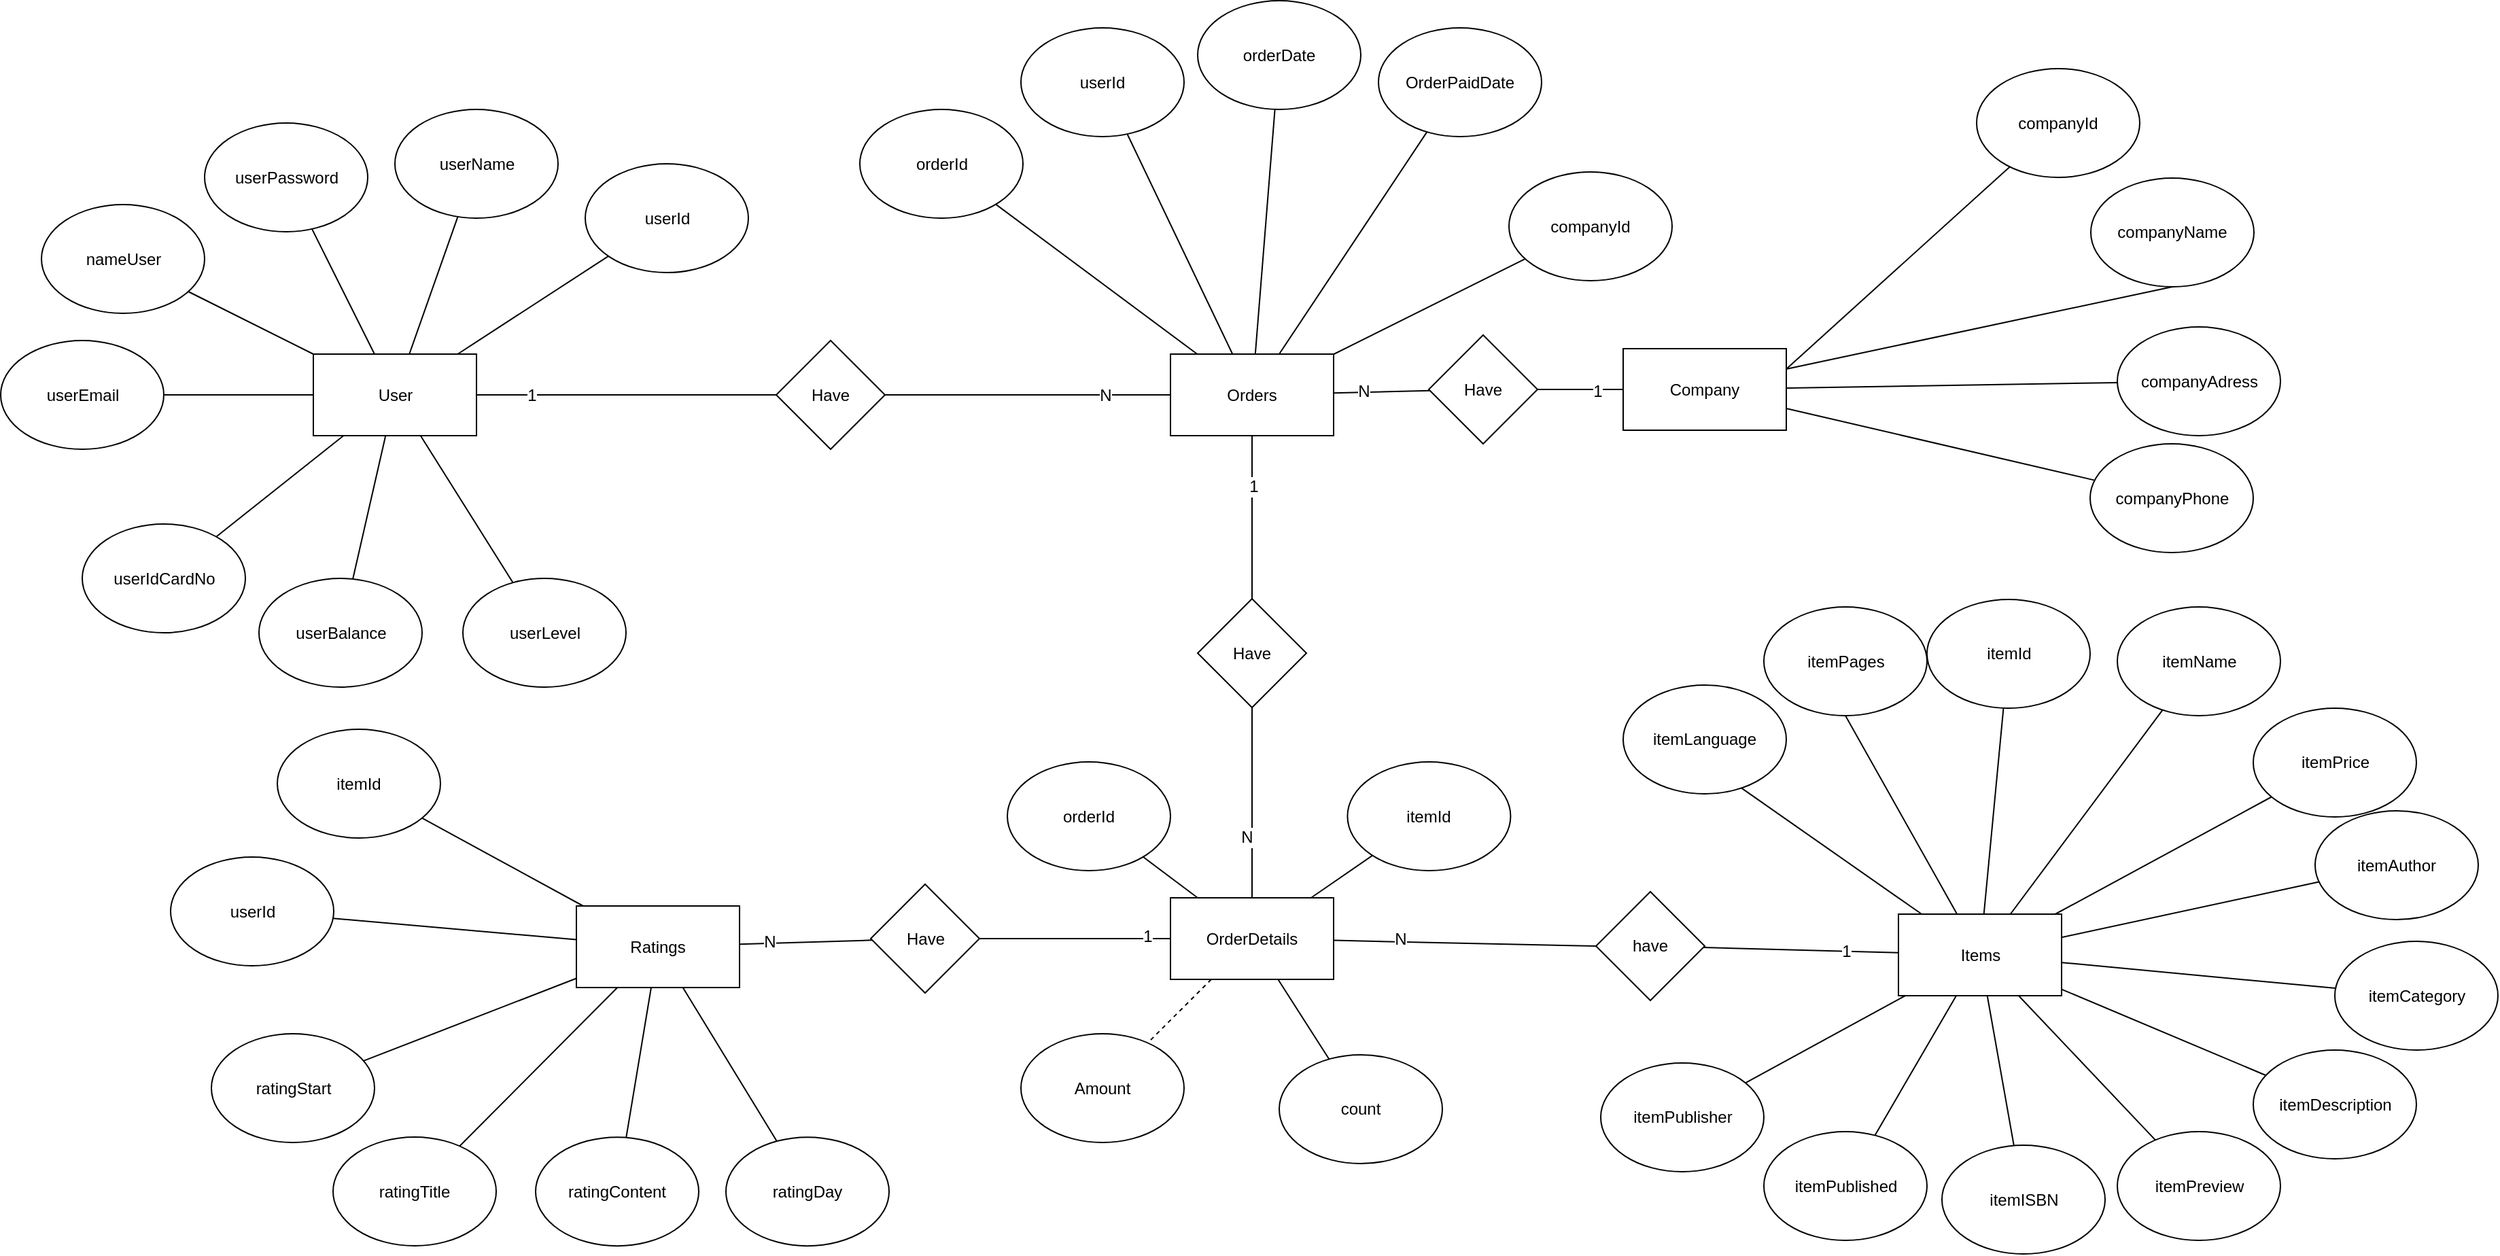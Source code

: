 <mxfile version="10.6.6" type="device"><diagram id="B8fjdtx8XUuWBiJUuwN5" name="Page-1"><mxGraphModel dx="1667" dy="1572" grid="1" gridSize="10" guides="1" tooltips="1" connect="1" arrows="1" fold="1" page="1" pageScale="1" pageWidth="827" pageHeight="1169" math="0" shadow="0"><root><mxCell id="0"/><mxCell id="1" parent="0"/><mxCell id="LwxiWS-IIAqCvhy7_PA3-1" value="Items" style="rounded=0;whiteSpace=wrap;html=1;" parent="1" vertex="1"><mxGeometry x="632.5" y="-387.5" width="120" height="60" as="geometry"/></mxCell><mxCell id="LwxiWS-IIAqCvhy7_PA3-8" value="itemPublisher&lt;br&gt;" style="ellipse;whiteSpace=wrap;html=1;" parent="1" vertex="1"><mxGeometry x="413.5" y="-278" width="120" height="80" as="geometry"/></mxCell><mxCell id="LwxiWS-IIAqCvhy7_PA3-9" value="itemPreview" style="ellipse;whiteSpace=wrap;html=1;" parent="1" vertex="1"><mxGeometry x="793.5" y="-227.5" width="120" height="80" as="geometry"/></mxCell><mxCell id="LwxiWS-IIAqCvhy7_PA3-21" value="itemPrice" style="ellipse;whiteSpace=wrap;html=1;" parent="1" vertex="1"><mxGeometry x="893.5" y="-539" width="120" height="80" as="geometry"/></mxCell><mxCell id="LwxiWS-IIAqCvhy7_PA3-22" value="itemDescription" style="ellipse;whiteSpace=wrap;html=1;" parent="1" vertex="1"><mxGeometry x="893.5" y="-287.5" width="120" height="80" as="geometry"/></mxCell><mxCell id="LwxiWS-IIAqCvhy7_PA3-23" value="itemAuthor" style="ellipse;whiteSpace=wrap;html=1;" parent="1" vertex="1"><mxGeometry x="939" y="-463.5" width="120" height="80" as="geometry"/></mxCell><mxCell id="LwxiWS-IIAqCvhy7_PA3-24" value="itemPublished" style="ellipse;whiteSpace=wrap;html=1;" parent="1" vertex="1"><mxGeometry x="533.5" y="-227.5" width="120" height="80" as="geometry"/></mxCell><mxCell id="LwxiWS-IIAqCvhy7_PA3-25" value="itemPages" style="ellipse;whiteSpace=wrap;html=1;" parent="1" vertex="1"><mxGeometry x="533.5" y="-613.5" width="120" height="80" as="geometry"/></mxCell><mxCell id="LwxiWS-IIAqCvhy7_PA3-26" value="itemISBN" style="ellipse;whiteSpace=wrap;html=1;" parent="1" vertex="1"><mxGeometry x="664.5" y="-217.5" width="120" height="80" as="geometry"/></mxCell><mxCell id="LwxiWS-IIAqCvhy7_PA3-27" value="itemLanguage" style="ellipse;whiteSpace=wrap;html=1;" parent="1" vertex="1"><mxGeometry x="430" y="-556" width="120" height="80" as="geometry"/></mxCell><mxCell id="LwxiWS-IIAqCvhy7_PA3-28" value="itemCategory" style="ellipse;whiteSpace=wrap;html=1;" parent="1" vertex="1"><mxGeometry x="953.5" y="-367.5" width="120" height="80" as="geometry"/></mxCell><mxCell id="LwxiWS-IIAqCvhy7_PA3-29" value="itemName" style="ellipse;whiteSpace=wrap;html=1;" parent="1" vertex="1"><mxGeometry x="793.5" y="-613.5" width="120" height="80" as="geometry"/></mxCell><mxCell id="LwxiWS-IIAqCvhy7_PA3-34" value="User" style="rounded=0;whiteSpace=wrap;html=1;" parent="1" vertex="1"><mxGeometry x="-533.5" y="-799.5" width="120" height="60" as="geometry"/></mxCell><mxCell id="LwxiWS-IIAqCvhy7_PA3-36" value="userEmail" style="ellipse;whiteSpace=wrap;html=1;" parent="1" vertex="1"><mxGeometry x="-763.5" y="-809.5" width="120" height="80" as="geometry"/></mxCell><mxCell id="LwxiWS-IIAqCvhy7_PA3-44" value="userPassword" style="ellipse;whiteSpace=wrap;html=1;" parent="1" vertex="1"><mxGeometry x="-613.5" y="-969.5" width="120" height="80" as="geometry"/></mxCell><mxCell id="LwxiWS-IIAqCvhy7_PA3-50" value="userId" style="ellipse;whiteSpace=wrap;html=1;" parent="1" vertex="1"><mxGeometry x="-333.5" y="-939.5" width="120" height="80" as="geometry"/></mxCell><mxCell id="LwxiWS-IIAqCvhy7_PA3-51" value="userName" style="ellipse;whiteSpace=wrap;html=1;" parent="1" vertex="1"><mxGeometry x="-473.5" y="-979.5" width="120" height="80" as="geometry"/></mxCell><mxCell id="LwxiWS-IIAqCvhy7_PA3-78" value="Orders" style="rounded=0;whiteSpace=wrap;html=1;" parent="1" vertex="1"><mxGeometry x="97" y="-799.5" width="120" height="60" as="geometry"/></mxCell><mxCell id="LwxiWS-IIAqCvhy7_PA3-90" value="Amount" style="ellipse;whiteSpace=wrap;html=1;" parent="1" vertex="1"><mxGeometry x="-13" y="-299.5" width="120" height="80" as="geometry"/></mxCell><mxCell id="LwxiWS-IIAqCvhy7_PA3-94" value="orderDate" style="ellipse;whiteSpace=wrap;html=1;" parent="1" vertex="1"><mxGeometry x="117" y="-1059.5" width="120" height="80" as="geometry"/></mxCell><mxCell id="LwxiWS-IIAqCvhy7_PA3-95" value="orderId" style="ellipse;whiteSpace=wrap;html=1;" parent="1" vertex="1"><mxGeometry x="-131.5" y="-979.5" width="120" height="80" as="geometry"/></mxCell><mxCell id="LwxiWS-IIAqCvhy7_PA3-98" value="itemId" style="ellipse;whiteSpace=wrap;html=1;" parent="1" vertex="1"><mxGeometry x="653.5" y="-619" width="120" height="80" as="geometry"/></mxCell><mxCell id="1ZZPjtE2MYIxebll1UgH-1" value="" style="endArrow=none;html=1;" parent="1" source="1ZZPjtE2MYIxebll1UgH-4" target="LwxiWS-IIAqCvhy7_PA3-34" edge="1"><mxGeometry width="50" height="50" relative="1" as="geometry"><mxPoint x="-153" y="-559.5" as="sourcePoint"/><mxPoint x="-283" y="-199.5" as="targetPoint"/></mxGeometry></mxCell><mxCell id="1ZZPjtE2MYIxebll1UgH-6" value="1" style="text;html=1;resizable=0;points=[];align=center;verticalAlign=middle;labelBackgroundColor=#ffffff;" parent="1ZZPjtE2MYIxebll1UgH-1" vertex="1" connectable="0"><mxGeometry x="0.525" y="6" relative="1" as="geometry"><mxPoint x="-12" y="-6" as="offset"/></mxGeometry></mxCell><mxCell id="1ZZPjtE2MYIxebll1UgH-4" value="Have" style="rhombus;whiteSpace=wrap;html=1;" parent="1" vertex="1"><mxGeometry x="-193" y="-809.5" width="80" height="80" as="geometry"/></mxCell><mxCell id="1ZZPjtE2MYIxebll1UgH-5" value="" style="endArrow=none;html=1;entryX=1;entryY=0.5;entryDx=0;entryDy=0;exitX=0;exitY=0.5;exitDx=0;exitDy=0;" parent="1" source="LwxiWS-IIAqCvhy7_PA3-78" target="1ZZPjtE2MYIxebll1UgH-4" edge="1"><mxGeometry width="50" height="50" relative="1" as="geometry"><mxPoint x="187.143" y="-688.786" as="sourcePoint"/><mxPoint x="-370" y="-441.643" as="targetPoint"/></mxGeometry></mxCell><mxCell id="1ZZPjtE2MYIxebll1UgH-7" value="N" style="text;html=1;resizable=0;points=[];align=center;verticalAlign=middle;labelBackgroundColor=#ffffff;" parent="1ZZPjtE2MYIxebll1UgH-5" vertex="1" connectable="0"><mxGeometry x="-0.537" relative="1" as="geometry"><mxPoint as="offset"/></mxGeometry></mxCell><mxCell id="RCoCI-62YOv6wNdzBF7K-1" value="" style="endArrow=none;html=1;" parent="1" source="LwxiWS-IIAqCvhy7_PA3-34" target="LwxiWS-IIAqCvhy7_PA3-50" edge="1"><mxGeometry width="50" height="50" relative="1" as="geometry"><mxPoint x="-353.5" y="-449.5" as="sourcePoint"/><mxPoint x="-303.5" y="-499.5" as="targetPoint"/></mxGeometry></mxCell><mxCell id="RCoCI-62YOv6wNdzBF7K-2" value="" style="endArrow=none;html=1;" parent="1" source="LwxiWS-IIAqCvhy7_PA3-34" target="LwxiWS-IIAqCvhy7_PA3-51" edge="1"><mxGeometry width="50" height="50" relative="1" as="geometry"><mxPoint x="-258.5" y="-444.5" as="sourcePoint"/><mxPoint x="-249" y="-494.5" as="targetPoint"/></mxGeometry></mxCell><mxCell id="RCoCI-62YOv6wNdzBF7K-3" value="" style="endArrow=none;html=1;" parent="1" source="LwxiWS-IIAqCvhy7_PA3-34" target="LwxiWS-IIAqCvhy7_PA3-44" edge="1"><mxGeometry width="50" height="50" relative="1" as="geometry"><mxPoint x="-248.5" y="-429.559" as="sourcePoint"/><mxPoint x="-248.5" y="-549.559" as="targetPoint"/></mxGeometry></mxCell><mxCell id="RCoCI-62YOv6wNdzBF7K-43" value="" style="endArrow=none;html=1;exitX=0.5;exitY=1;exitDx=0;exitDy=0;" parent="1" source="LwxiWS-IIAqCvhy7_PA3-25" target="LwxiWS-IIAqCvhy7_PA3-1" edge="1"><mxGeometry width="50" height="50" relative="1" as="geometry"><mxPoint x="365.369" y="-442.915" as="sourcePoint"/><mxPoint x="-379" y="-497.5" as="targetPoint"/></mxGeometry></mxCell><mxCell id="RCoCI-62YOv6wNdzBF7K-44" value="" style="endArrow=none;html=1;" parent="1" source="LwxiWS-IIAqCvhy7_PA3-24" target="LwxiWS-IIAqCvhy7_PA3-1" edge="1"><mxGeometry width="50" height="50" relative="1" as="geometry"><mxPoint x="-429" y="-447.5" as="sourcePoint"/><mxPoint x="-379" y="-497.5" as="targetPoint"/></mxGeometry></mxCell><mxCell id="RCoCI-62YOv6wNdzBF7K-45" value="" style="endArrow=none;html=1;" parent="1" source="LwxiWS-IIAqCvhy7_PA3-8" target="LwxiWS-IIAqCvhy7_PA3-1" edge="1"><mxGeometry width="50" height="50" relative="1" as="geometry"><mxPoint x="-429" y="-447.5" as="sourcePoint"/><mxPoint x="-379" y="-497.5" as="targetPoint"/></mxGeometry></mxCell><mxCell id="RCoCI-62YOv6wNdzBF7K-46" value="" style="endArrow=none;html=1;" parent="1" source="LwxiWS-IIAqCvhy7_PA3-23" target="LwxiWS-IIAqCvhy7_PA3-1" edge="1"><mxGeometry width="50" height="50" relative="1" as="geometry"><mxPoint x="-429" y="-447.5" as="sourcePoint"/><mxPoint x="-379" y="-497.5" as="targetPoint"/></mxGeometry></mxCell><mxCell id="RCoCI-62YOv6wNdzBF7K-47" value="" style="endArrow=none;html=1;" parent="1" source="LwxiWS-IIAqCvhy7_PA3-98" target="LwxiWS-IIAqCvhy7_PA3-1" edge="1"><mxGeometry width="50" height="50" relative="1" as="geometry"><mxPoint x="-429" y="-447.5" as="sourcePoint"/><mxPoint x="-379" y="-497.5" as="targetPoint"/></mxGeometry></mxCell><mxCell id="RCoCI-62YOv6wNdzBF7K-48" value="" style="endArrow=none;html=1;entryX=0.726;entryY=0.948;entryDx=0;entryDy=0;entryPerimeter=0;" parent="1" source="LwxiWS-IIAqCvhy7_PA3-1" target="LwxiWS-IIAqCvhy7_PA3-27" edge="1"><mxGeometry width="50" height="50" relative="1" as="geometry"><mxPoint x="-429" y="-447.5" as="sourcePoint"/><mxPoint x="379.452" y="-349.108" as="targetPoint"/></mxGeometry></mxCell><mxCell id="RCoCI-62YOv6wNdzBF7K-49" value="" style="endArrow=none;html=1;" parent="1" source="LwxiWS-IIAqCvhy7_PA3-1" target="LwxiWS-IIAqCvhy7_PA3-26" edge="1"><mxGeometry width="50" height="50" relative="1" as="geometry"><mxPoint x="-429" y="-447.5" as="sourcePoint"/><mxPoint x="-218.5" y="-887.5" as="targetPoint"/></mxGeometry></mxCell><mxCell id="RCoCI-62YOv6wNdzBF7K-50" value="" style="endArrow=none;html=1;" parent="1" source="LwxiWS-IIAqCvhy7_PA3-28" target="LwxiWS-IIAqCvhy7_PA3-1" edge="1"><mxGeometry width="50" height="50" relative="1" as="geometry"><mxPoint x="-129" y="-907.5" as="sourcePoint"/><mxPoint x="-105.5" y="-867.5" as="targetPoint"/></mxGeometry></mxCell><mxCell id="RCoCI-62YOv6wNdzBF7K-52" value="" style="endArrow=none;html=1;" parent="1" source="LwxiWS-IIAqCvhy7_PA3-21" target="LwxiWS-IIAqCvhy7_PA3-1" edge="1"><mxGeometry width="50" height="50" relative="1" as="geometry"><mxPoint x="81" y="-927.5" as="sourcePoint"/><mxPoint x="-379" y="-497.5" as="targetPoint"/></mxGeometry></mxCell><mxCell id="RCoCI-62YOv6wNdzBF7K-57" value="" style="endArrow=none;html=1;" parent="1" source="LwxiWS-IIAqCvhy7_PA3-94" target="LwxiWS-IIAqCvhy7_PA3-78" edge="1"><mxGeometry width="50" height="50" relative="1" as="geometry"><mxPoint x="37" y="-689.5" as="sourcePoint"/><mxPoint x="157" y="-639.5" as="targetPoint"/></mxGeometry></mxCell><mxCell id="RCoCI-62YOv6wNdzBF7K-59" value="" style="endArrow=none;html=1;" parent="1" source="LwxiWS-IIAqCvhy7_PA3-95" target="LwxiWS-IIAqCvhy7_PA3-78" edge="1"><mxGeometry width="50" height="50" relative="1" as="geometry"><mxPoint x="337" y="-719.5" as="sourcePoint"/><mxPoint x="237" y="-474.5" as="targetPoint"/></mxGeometry></mxCell><mxCell id="RCoCI-62YOv6wNdzBF7K-64" value="OrderDetails" style="rounded=0;whiteSpace=wrap;html=1;" parent="1" vertex="1"><mxGeometry x="97" y="-399.5" width="120" height="60" as="geometry"/></mxCell><mxCell id="RCoCI-62YOv6wNdzBF7K-68" value="itemId" style="ellipse;whiteSpace=wrap;html=1;" parent="1" vertex="1"><mxGeometry x="227.206" y="-499.5" width="120" height="80" as="geometry"/></mxCell><mxCell id="RCoCI-62YOv6wNdzBF7K-69" value="count" style="ellipse;whiteSpace=wrap;html=1;" parent="1" vertex="1"><mxGeometry x="177" y="-284" width="120" height="80" as="geometry"/></mxCell><mxCell id="RCoCI-62YOv6wNdzBF7K-74" value="orderId&lt;br&gt;" style="ellipse;whiteSpace=wrap;html=1;" parent="1" vertex="1"><mxGeometry x="-23" y="-499.5" width="120" height="80" as="geometry"/></mxCell><mxCell id="RCoCI-62YOv6wNdzBF7K-86" value="" style="endArrow=none;html=1;" parent="1" source="RCoCI-62YOv6wNdzBF7K-74" target="RCoCI-62YOv6wNdzBF7K-64" edge="1"><mxGeometry width="50" height="50" relative="1" as="geometry"><mxPoint x="-4.5" y="-224.5" as="sourcePoint"/><mxPoint x="-314.5" y="205.5" as="targetPoint"/></mxGeometry></mxCell><mxCell id="RCoCI-62YOv6wNdzBF7K-87" value="" style="endArrow=none;html=1;" parent="1" source="RCoCI-62YOv6wNdzBF7K-68" target="RCoCI-62YOv6wNdzBF7K-64" edge="1"><mxGeometry width="50" height="50" relative="1" as="geometry"><mxPoint x="145.5" y="-224.5" as="sourcePoint"/><mxPoint x="-314.5" y="205.5" as="targetPoint"/></mxGeometry></mxCell><mxCell id="RCoCI-62YOv6wNdzBF7K-101" value="have&lt;br&gt;" style="rhombus;whiteSpace=wrap;html=1;" parent="1" vertex="1"><mxGeometry x="410" y="-404" width="80" height="80" as="geometry"/></mxCell><mxCell id="P0OIAVo2PdF__6p0k3uB-4" value="" style="endArrow=none;html=1;" parent="1" source="LwxiWS-IIAqCvhy7_PA3-9" target="LwxiWS-IIAqCvhy7_PA3-1" edge="1"><mxGeometry width="50" height="50" relative="1" as="geometry"><mxPoint x="-508.5" y="-687.5" as="sourcePoint"/><mxPoint x="-458.5" y="-737.5" as="targetPoint"/></mxGeometry></mxCell><mxCell id="P0OIAVo2PdF__6p0k3uB-5" value="" style="endArrow=none;html=1;" parent="1" source="LwxiWS-IIAqCvhy7_PA3-1" target="LwxiWS-IIAqCvhy7_PA3-29" edge="1"><mxGeometry width="50" height="50" relative="1" as="geometry"><mxPoint x="-418.5" y="-737.5" as="sourcePoint"/><mxPoint x="-29" y="-967.5" as="targetPoint"/></mxGeometry></mxCell><mxCell id="P0OIAVo2PdF__6p0k3uB-11" value="" style="endArrow=none;html=1;exitX=0;exitY=0.5;exitDx=0;exitDy=0;" parent="1" source="RCoCI-62YOv6wNdzBF7K-101" target="RCoCI-62YOv6wNdzBF7K-64" edge="1"><mxGeometry width="50" height="50" relative="1" as="geometry"><mxPoint x="-123" y="-259.5" as="sourcePoint"/><mxPoint x="-73" y="-309.5" as="targetPoint"/></mxGeometry></mxCell><mxCell id="P0OIAVo2PdF__6p0k3uB-15" value="N" style="text;html=1;resizable=0;points=[];align=center;verticalAlign=middle;labelBackgroundColor=#ffffff;" parent="P0OIAVo2PdF__6p0k3uB-11" vertex="1" connectable="0"><mxGeometry x="0.491" y="-2" relative="1" as="geometry"><mxPoint as="offset"/></mxGeometry></mxCell><mxCell id="P0OIAVo2PdF__6p0k3uB-13" value="" style="endArrow=none;html=1;" parent="1" source="LwxiWS-IIAqCvhy7_PA3-1" target="RCoCI-62YOv6wNdzBF7K-101" edge="1"><mxGeometry width="50" height="50" relative="1" as="geometry"><mxPoint x="887" y="-524" as="sourcePoint"/><mxPoint x="937" y="-574" as="targetPoint"/></mxGeometry></mxCell><mxCell id="radlek5F_pTzeYjUB57Z-2" value="1" style="text;html=1;resizable=0;points=[];align=center;verticalAlign=middle;labelBackgroundColor=#ffffff;" parent="P0OIAVo2PdF__6p0k3uB-13" vertex="1" connectable="0"><mxGeometry x="-0.497" y="4" relative="1" as="geometry"><mxPoint x="-3" y="-4" as="offset"/></mxGeometry></mxCell><mxCell id="P0OIAVo2PdF__6p0k3uB-14" value="" style="endArrow=none;html=1;" parent="1" source="RCoCI-62YOv6wNdzBF7K-69" target="RCoCI-62YOv6wNdzBF7K-64" edge="1"><mxGeometry width="50" height="50" relative="1" as="geometry"><mxPoint x="-273" y="-329.5" as="sourcePoint"/><mxPoint x="-233" y="-369.5" as="targetPoint"/></mxGeometry></mxCell><mxCell id="P0OIAVo2PdF__6p0k3uB-22" value="" style="endArrow=none;dashed=1;html=1;" parent="1" source="RCoCI-62YOv6wNdzBF7K-64" target="LwxiWS-IIAqCvhy7_PA3-90" edge="1"><mxGeometry width="50" height="50" relative="1" as="geometry"><mxPoint x="287" y="-689.5" as="sourcePoint"/><mxPoint x="337" y="-739.5" as="targetPoint"/></mxGeometry></mxCell><mxCell id="P0OIAVo2PdF__6p0k3uB-23" value="" style="endArrow=none;html=1;" parent="1" source="LwxiWS-IIAqCvhy7_PA3-1" target="LwxiWS-IIAqCvhy7_PA3-22" edge="1"><mxGeometry width="50" height="50" relative="1" as="geometry"><mxPoint x="41.5" y="-857.5" as="sourcePoint"/><mxPoint x="91.5" y="-907.5" as="targetPoint"/></mxGeometry></mxCell><mxCell id="P0OIAVo2PdF__6p0k3uB-25" value="Have" style="rhombus;whiteSpace=wrap;html=1;" parent="1" vertex="1"><mxGeometry x="117" y="-619.5" width="80" height="80" as="geometry"/></mxCell><mxCell id="P0OIAVo2PdF__6p0k3uB-26" value="" style="endArrow=none;html=1;" parent="1" source="P0OIAVo2PdF__6p0k3uB-25" target="LwxiWS-IIAqCvhy7_PA3-78" edge="1"><mxGeometry width="50" height="50" relative="1" as="geometry"><mxPoint x="147" y="-639.5" as="sourcePoint"/><mxPoint x="197" y="-689.5" as="targetPoint"/></mxGeometry></mxCell><mxCell id="P0OIAVo2PdF__6p0k3uB-29" value="1" style="text;html=1;resizable=0;points=[];align=center;verticalAlign=middle;labelBackgroundColor=#ffffff;" parent="P0OIAVo2PdF__6p0k3uB-26" vertex="1" connectable="0"><mxGeometry x="0.375" y="-1" relative="1" as="geometry"><mxPoint as="offset"/></mxGeometry></mxCell><mxCell id="P0OIAVo2PdF__6p0k3uB-27" value="" style="endArrow=none;html=1;" parent="1" source="RCoCI-62YOv6wNdzBF7K-64" target="P0OIAVo2PdF__6p0k3uB-25" edge="1"><mxGeometry width="50" height="50" relative="1" as="geometry"><mxPoint x="337" y="-379.5" as="sourcePoint"/><mxPoint x="317" y="-519.5" as="targetPoint"/></mxGeometry></mxCell><mxCell id="P0OIAVo2PdF__6p0k3uB-30" value="N" style="text;html=1;resizable=0;points=[];align=center;verticalAlign=middle;labelBackgroundColor=#ffffff;" parent="P0OIAVo2PdF__6p0k3uB-27" vertex="1" connectable="0"><mxGeometry x="-0.407" y="4" relative="1" as="geometry"><mxPoint x="-0.5" y="-3" as="offset"/></mxGeometry></mxCell><mxCell id="0nqi2Ube4NkctoNlduHj-3" value="OrderPaidDate" style="ellipse;whiteSpace=wrap;html=1;" parent="1" vertex="1"><mxGeometry x="250" y="-1039.5" width="120" height="80" as="geometry"/></mxCell><mxCell id="0nqi2Ube4NkctoNlduHj-4" value="" style="endArrow=none;html=1;" parent="1" source="LwxiWS-IIAqCvhy7_PA3-78" target="0nqi2Ube4NkctoNlduHj-3" edge="1"><mxGeometry width="50" height="50" relative="1" as="geometry"><mxPoint x="267" y="-757.506" as="sourcePoint"/><mxPoint x="457.5" y="-634.5" as="targetPoint"/></mxGeometry></mxCell><mxCell id="0nqi2Ube4NkctoNlduHj-17" value="userLevel" style="ellipse;whiteSpace=wrap;html=1;" parent="1" vertex="1"><mxGeometry x="-423.5" y="-634.5" width="120" height="80" as="geometry"/></mxCell><mxCell id="0nqi2Ube4NkctoNlduHj-18" value="" style="endArrow=none;html=1;" parent="1" source="LwxiWS-IIAqCvhy7_PA3-34" target="0nqi2Ube4NkctoNlduHj-17" edge="1"><mxGeometry width="50" height="50" relative="1" as="geometry"><mxPoint x="-523.5" y="-749.9" as="sourcePoint"/><mxPoint x="-655.157" y="-728.835" as="targetPoint"/></mxGeometry></mxCell><mxCell id="cDNMXbCX-yQ1hIqNWgTa-1" value="" style="endArrow=none;html=1;" parent="1" source="LwxiWS-IIAqCvhy7_PA3-34" target="LwxiWS-IIAqCvhy7_PA3-36" edge="1"><mxGeometry width="50" height="50" relative="1" as="geometry"><mxPoint x="-483.5" y="-839.5" as="sourcePoint"/><mxPoint x="-433.5" y="-889.5" as="targetPoint"/></mxGeometry></mxCell><mxCell id="cDNMXbCX-yQ1hIqNWgTa-2" value="nameUser" style="ellipse;whiteSpace=wrap;html=1;" parent="1" vertex="1"><mxGeometry x="-733.5" y="-909.5" width="120" height="80" as="geometry"/></mxCell><mxCell id="cDNMXbCX-yQ1hIqNWgTa-3" value="" style="endArrow=none;html=1;" parent="1" source="LwxiWS-IIAqCvhy7_PA3-34" target="cDNMXbCX-yQ1hIqNWgTa-2" edge="1"><mxGeometry width="50" height="50" relative="1" as="geometry"><mxPoint x="-375.887" y="-799.5" as="sourcePoint"/><mxPoint x="-251.5" y="-879.5" as="targetPoint"/></mxGeometry></mxCell><mxCell id="cDNMXbCX-yQ1hIqNWgTa-4" value="userBalance" style="ellipse;whiteSpace=wrap;html=1;" parent="1" vertex="1"><mxGeometry x="-573.5" y="-634.5" width="120" height="80" as="geometry"/></mxCell><mxCell id="cDNMXbCX-yQ1hIqNWgTa-5" value="" style="endArrow=none;html=1;" parent="1" source="LwxiWS-IIAqCvhy7_PA3-34" target="cDNMXbCX-yQ1hIqNWgTa-4" edge="1"><mxGeometry width="50" height="50" relative="1" as="geometry"><mxPoint x="-357.964" y="-709.5" as="sourcePoint"/><mxPoint x="-514.657" y="-698.835" as="targetPoint"/></mxGeometry></mxCell><mxCell id="cDNMXbCX-yQ1hIqNWgTa-6" value="userIdCardNo" style="ellipse;whiteSpace=wrap;html=1;" parent="1" vertex="1"><mxGeometry x="-703.5" y="-674.5" width="120" height="80" as="geometry"/></mxCell><mxCell id="cDNMXbCX-yQ1hIqNWgTa-7" value="" style="endArrow=none;html=1;" parent="1" source="LwxiWS-IIAqCvhy7_PA3-34" target="cDNMXbCX-yQ1hIqNWgTa-6" edge="1"><mxGeometry width="50" height="50" relative="1" as="geometry"><mxPoint x="-338.571" y="-749.5" as="sourcePoint"/><mxPoint x="-383.157" y="-708.835" as="targetPoint"/></mxGeometry></mxCell><mxCell id="cDNMXbCX-yQ1hIqNWgTa-8" value="userId" style="ellipse;whiteSpace=wrap;html=1;" parent="1" vertex="1"><mxGeometry x="-13" y="-1039.5" width="120" height="80" as="geometry"/></mxCell><mxCell id="cDNMXbCX-yQ1hIqNWgTa-9" value="" style="endArrow=none;html=1;" parent="1" source="LwxiWS-IIAqCvhy7_PA3-78" target="cDNMXbCX-yQ1hIqNWgTa-8" edge="1"><mxGeometry width="50" height="50" relative="1" as="geometry"><mxPoint x="253.457" y="-729.5" as="sourcePoint"/><mxPoint x="534" y="-564.5" as="targetPoint"/></mxGeometry></mxCell><mxCell id="cDNMXbCX-yQ1hIqNWgTa-10" value="Company" style="rounded=0;whiteSpace=wrap;html=1;" parent="1" vertex="1"><mxGeometry x="430" y="-803.5" width="120" height="60" as="geometry"/></mxCell><mxCell id="cDNMXbCX-yQ1hIqNWgTa-11" value="companyAdress" style="ellipse;whiteSpace=wrap;html=1;" parent="1" vertex="1"><mxGeometry x="793.5" y="-819.5" width="120" height="80" as="geometry"/></mxCell><mxCell id="cDNMXbCX-yQ1hIqNWgTa-12" value="companyId" style="ellipse;whiteSpace=wrap;html=1;" parent="1" vertex="1"><mxGeometry x="690" y="-1009.5" width="120" height="80" as="geometry"/></mxCell><mxCell id="cDNMXbCX-yQ1hIqNWgTa-13" value="companyName" style="ellipse;whiteSpace=wrap;html=1;" parent="1" vertex="1"><mxGeometry x="774" y="-929" width="120" height="80" as="geometry"/></mxCell><mxCell id="cDNMXbCX-yQ1hIqNWgTa-14" value="" style="endArrow=none;html=1;entryX=1;entryY=0.25;entryDx=0;entryDy=0;" parent="1" source="cDNMXbCX-yQ1hIqNWgTa-12" target="cDNMXbCX-yQ1hIqNWgTa-10" edge="1"><mxGeometry width="50" height="50" relative="1" as="geometry"><mxPoint x="526" y="-634.5" as="sourcePoint"/><mxPoint x="646" y="-584.5" as="targetPoint"/></mxGeometry></mxCell><mxCell id="cDNMXbCX-yQ1hIqNWgTa-15" value="" style="endArrow=none;html=1;entryX=1;entryY=0.25;entryDx=0;entryDy=0;exitX=0.5;exitY=1;exitDx=0;exitDy=0;" parent="1" source="cDNMXbCX-yQ1hIqNWgTa-13" target="cDNMXbCX-yQ1hIqNWgTa-10" edge="1"><mxGeometry width="50" height="50" relative="1" as="geometry"><mxPoint x="826" y="-664.5" as="sourcePoint"/><mxPoint x="726" y="-419.5" as="targetPoint"/></mxGeometry></mxCell><mxCell id="cDNMXbCX-yQ1hIqNWgTa-17" value="companyPhone" style="ellipse;whiteSpace=wrap;html=1;" parent="1" vertex="1"><mxGeometry x="773.5" y="-733.5" width="120" height="80" as="geometry"/></mxCell><mxCell id="cDNMXbCX-yQ1hIqNWgTa-18" value="" style="endArrow=none;html=1;" parent="1" source="cDNMXbCX-yQ1hIqNWgTa-10" target="cDNMXbCX-yQ1hIqNWgTa-17" edge="1"><mxGeometry width="50" height="50" relative="1" as="geometry"><mxPoint x="756" y="-702.506" as="sourcePoint"/><mxPoint x="946.5" y="-579.5" as="targetPoint"/></mxGeometry></mxCell><mxCell id="cDNMXbCX-yQ1hIqNWgTa-21" value="" style="endArrow=none;html=1;" parent="1" source="cDNMXbCX-yQ1hIqNWgTa-10" target="cDNMXbCX-yQ1hIqNWgTa-11" edge="1"><mxGeometry width="50" height="50" relative="1" as="geometry"><mxPoint x="636.5" y="-824.5" as="sourcePoint"/><mxPoint x="686.5" y="-874.5" as="targetPoint"/></mxGeometry></mxCell><mxCell id="cDNMXbCX-yQ1hIqNWgTa-22" value="Have" style="rhombus;whiteSpace=wrap;html=1;" parent="1" vertex="1"><mxGeometry x="287" y="-813.5" width="80" height="80" as="geometry"/></mxCell><mxCell id="cDNMXbCX-yQ1hIqNWgTa-23" value="" style="endArrow=none;html=1;" parent="1" source="cDNMXbCX-yQ1hIqNWgTa-22" target="LwxiWS-IIAqCvhy7_PA3-78" edge="1"><mxGeometry width="50" height="50" relative="1" as="geometry"><mxPoint x="400" y="-779.5" as="sourcePoint"/><mxPoint x="424.132" y="-879.5" as="targetPoint"/></mxGeometry></mxCell><mxCell id="cDNMXbCX-yQ1hIqNWgTa-24" value="N" style="text;html=1;resizable=0;points=[];align=center;verticalAlign=middle;labelBackgroundColor=#ffffff;" parent="cDNMXbCX-yQ1hIqNWgTa-23" vertex="1" connectable="0"><mxGeometry x="0.375" y="-1" relative="1" as="geometry"><mxPoint as="offset"/></mxGeometry></mxCell><mxCell id="cDNMXbCX-yQ1hIqNWgTa-25" value="" style="endArrow=none;html=1;exitX=0;exitY=0.5;exitDx=0;exitDy=0;" parent="1" source="cDNMXbCX-yQ1hIqNWgTa-10" target="cDNMXbCX-yQ1hIqNWgTa-22" edge="1"><mxGeometry width="50" height="50" relative="1" as="geometry"><mxPoint x="586.295" y="-529.5" as="sourcePoint"/><mxPoint x="570" y="-659.5" as="targetPoint"/></mxGeometry></mxCell><mxCell id="cDNMXbCX-yQ1hIqNWgTa-26" value="1" style="text;html=1;resizable=0;points=[];align=center;verticalAlign=middle;labelBackgroundColor=#ffffff;" parent="cDNMXbCX-yQ1hIqNWgTa-25" vertex="1" connectable="0"><mxGeometry x="-0.407" y="4" relative="1" as="geometry"><mxPoint x="-0.5" y="-3" as="offset"/></mxGeometry></mxCell><mxCell id="q0Ns4YF4ctNwrWptymO3-1" value="Ratings" style="rounded=0;whiteSpace=wrap;html=1;" parent="1" vertex="1"><mxGeometry x="-340" y="-393.5" width="120" height="60" as="geometry"/></mxCell><mxCell id="q0Ns4YF4ctNwrWptymO3-4" value="ratingStart" style="ellipse;whiteSpace=wrap;html=1;" parent="1" vertex="1"><mxGeometry x="-608.5" y="-299.5" width="120" height="80" as="geometry"/></mxCell><mxCell id="q0Ns4YF4ctNwrWptymO3-6" value="&lt;span&gt;ratingTitle&lt;/span&gt;" style="ellipse;whiteSpace=wrap;html=1;" parent="1" vertex="1"><mxGeometry x="-519" y="-223.5" width="120" height="80" as="geometry"/></mxCell><mxCell id="q0Ns4YF4ctNwrWptymO3-11" value="ratingContent" style="ellipse;whiteSpace=wrap;html=1;" parent="1" vertex="1"><mxGeometry x="-370" y="-223.429" width="120" height="80" as="geometry"/></mxCell><mxCell id="q0Ns4YF4ctNwrWptymO3-12" value="itemId" style="ellipse;whiteSpace=wrap;html=1;" parent="1" vertex="1"><mxGeometry x="-560" y="-523.5" width="120" height="80" as="geometry"/></mxCell><mxCell id="q0Ns4YF4ctNwrWptymO3-13" value="userId" style="ellipse;whiteSpace=wrap;html=1;" parent="1" vertex="1"><mxGeometry x="-638.5" y="-429.5" width="120" height="80" as="geometry"/></mxCell><mxCell id="q0Ns4YF4ctNwrWptymO3-17" value="" style="endArrow=none;html=1;" parent="1" source="q0Ns4YF4ctNwrWptymO3-6" target="q0Ns4YF4ctNwrWptymO3-1" edge="1"><mxGeometry width="50" height="50" relative="1" as="geometry"><mxPoint x="-1381.5" y="-279.5" as="sourcePoint"/><mxPoint x="-1331.5" y="-329.5" as="targetPoint"/></mxGeometry></mxCell><mxCell id="q0Ns4YF4ctNwrWptymO3-18" value="" style="endArrow=none;html=1;" parent="1" source="q0Ns4YF4ctNwrWptymO3-13" target="q0Ns4YF4ctNwrWptymO3-1" edge="1"><mxGeometry width="50" height="50" relative="1" as="geometry"><mxPoint x="-1381.5" y="-279.5" as="sourcePoint"/><mxPoint x="-1331.5" y="-329.5" as="targetPoint"/></mxGeometry></mxCell><mxCell id="q0Ns4YF4ctNwrWptymO3-21" value="" style="endArrow=none;html=1;" parent="1" source="q0Ns4YF4ctNwrWptymO3-11" target="q0Ns4YF4ctNwrWptymO3-1" edge="1"><mxGeometry width="50" height="50" relative="1" as="geometry"><mxPoint x="-1081.5" y="-739.5" as="sourcePoint"/><mxPoint x="-1058" y="-699.5" as="targetPoint"/></mxGeometry></mxCell><mxCell id="q0Ns4YF4ctNwrWptymO3-22" value="" style="endArrow=none;html=1;" parent="1" source="q0Ns4YF4ctNwrWptymO3-4" target="q0Ns4YF4ctNwrWptymO3-1" edge="1"><mxGeometry width="50" height="50" relative="1" as="geometry"><mxPoint x="-871.5" y="-759.5" as="sourcePoint"/><mxPoint x="-1331.5" y="-329.5" as="targetPoint"/></mxGeometry></mxCell><mxCell id="q0Ns4YF4ctNwrWptymO3-24" value="" style="endArrow=none;html=1;" parent="1" source="q0Ns4YF4ctNwrWptymO3-1" target="q0Ns4YF4ctNwrWptymO3-12" edge="1"><mxGeometry width="50" height="50" relative="1" as="geometry"><mxPoint x="-1371" y="-569.5" as="sourcePoint"/><mxPoint x="-981.5" y="-799.5" as="targetPoint"/></mxGeometry></mxCell><mxCell id="q0Ns4YF4ctNwrWptymO3-26" value="" style="endArrow=none;html=1;" parent="1" source="q0Ns4YF4ctNwrWptymO3-27" target="q0Ns4YF4ctNwrWptymO3-1" edge="1"><mxGeometry width="50" height="50" relative="1" as="geometry"><mxPoint x="-593" y="-9.5" as="sourcePoint"/><mxPoint x="-543" y="-59.5" as="targetPoint"/></mxGeometry></mxCell><mxCell id="q0Ns4YF4ctNwrWptymO3-30" value="N" style="text;html=1;resizable=0;points=[];align=center;verticalAlign=middle;labelBackgroundColor=#ffffff;" parent="q0Ns4YF4ctNwrWptymO3-26" vertex="1" connectable="0"><mxGeometry x="0.556" y="-1" relative="1" as="geometry"><mxPoint as="offset"/></mxGeometry></mxCell><mxCell id="q0Ns4YF4ctNwrWptymO3-27" value="Have" style="rhombus;whiteSpace=wrap;html=1;" parent="1" vertex="1"><mxGeometry x="-123.5" y="-409.5" width="80" height="80" as="geometry"/></mxCell><mxCell id="q0Ns4YF4ctNwrWptymO3-28" value="" style="endArrow=none;html=1;" parent="1" source="q0Ns4YF4ctNwrWptymO3-27" target="RCoCI-62YOv6wNdzBF7K-64" edge="1"><mxGeometry width="50" height="50" relative="1" as="geometry"><mxPoint x="-303" y="120.5" as="sourcePoint"/><mxPoint x="-13" y="-49.5" as="targetPoint"/></mxGeometry></mxCell><mxCell id="q0Ns4YF4ctNwrWptymO3-29" value="1" style="text;html=1;resizable=0;points=[];align=center;verticalAlign=middle;labelBackgroundColor=#ffffff;" parent="q0Ns4YF4ctNwrWptymO3-28" vertex="1" connectable="0"><mxGeometry x="0.754" y="2" relative="1" as="geometry"><mxPoint as="offset"/></mxGeometry></mxCell><mxCell id="radlek5F_pTzeYjUB57Z-3" value="companyId" style="ellipse;whiteSpace=wrap;html=1;" parent="1" vertex="1"><mxGeometry x="346" y="-933.5" width="120" height="80" as="geometry"/></mxCell><mxCell id="radlek5F_pTzeYjUB57Z-4" value="" style="endArrow=none;html=1;" parent="1" source="LwxiWS-IIAqCvhy7_PA3-78" target="radlek5F_pTzeYjUB57Z-3" edge="1"><mxGeometry width="50" height="50" relative="1" as="geometry"><mxPoint x="228.445" y="-743.5" as="sourcePoint"/><mxPoint x="553.5" y="-528.5" as="targetPoint"/></mxGeometry></mxCell><mxCell id="-VRgQf9qKwvI7S8PseGB-1" value="ratingDay" style="ellipse;whiteSpace=wrap;html=1;" vertex="1" parent="1"><mxGeometry x="-230" y="-223.429" width="120" height="80" as="geometry"/></mxCell><mxCell id="-VRgQf9qKwvI7S8PseGB-2" value="" style="endArrow=none;html=1;" edge="1" parent="1" source="-VRgQf9qKwvI7S8PseGB-1" target="q0Ns4YF4ctNwrWptymO3-1"><mxGeometry width="50" height="50" relative="1" as="geometry"><mxPoint x="-941.5" y="-739.5" as="sourcePoint"/><mxPoint x="-144.998" y="-333.5" as="targetPoint"/></mxGeometry></mxCell></root></mxGraphModel></diagram></mxfile>